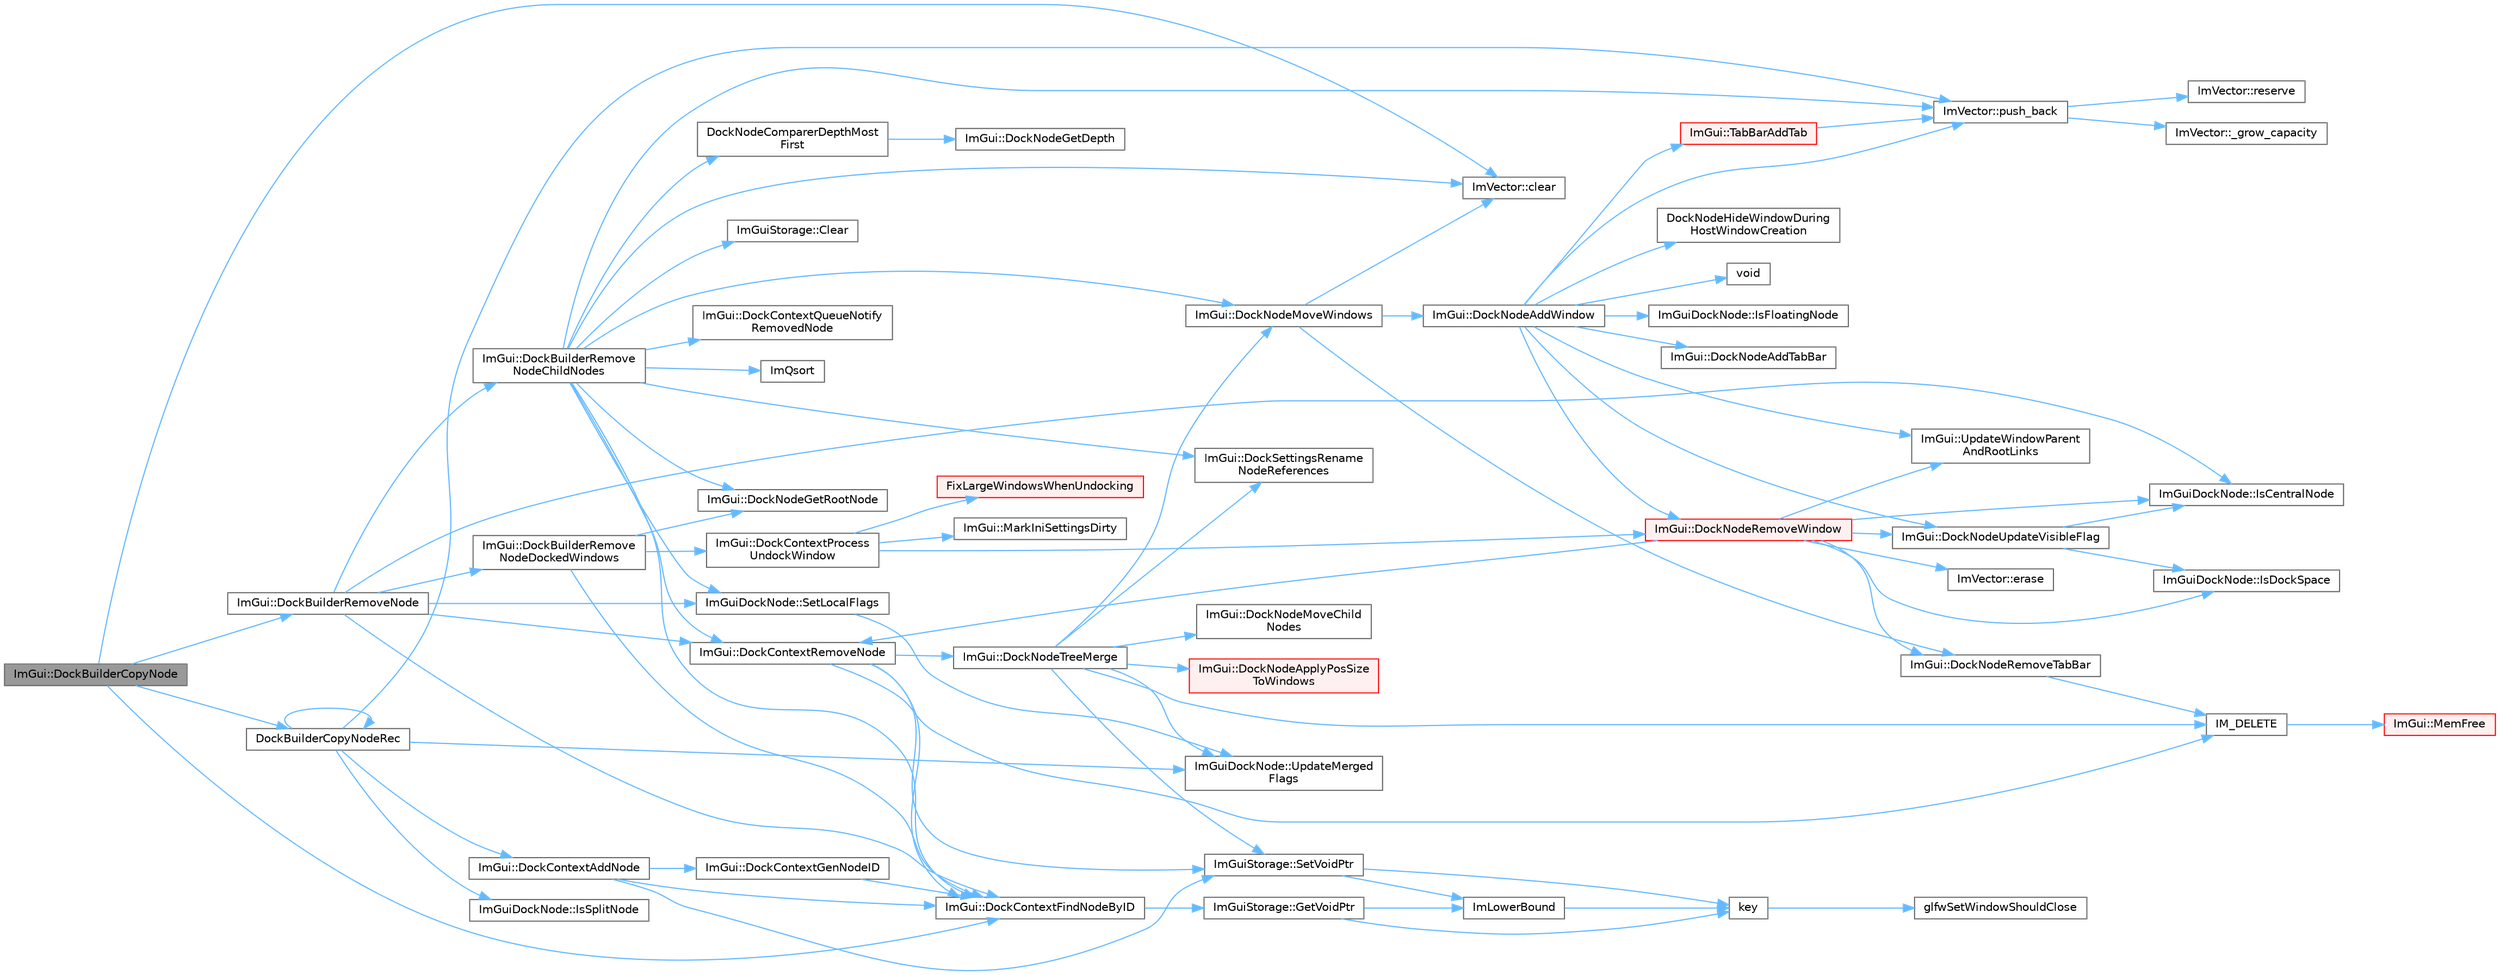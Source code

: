 digraph "ImGui::DockBuilderCopyNode"
{
 // LATEX_PDF_SIZE
  bgcolor="transparent";
  edge [fontname=Helvetica,fontsize=10,labelfontname=Helvetica,labelfontsize=10];
  node [fontname=Helvetica,fontsize=10,shape=box,height=0.2,width=0.4];
  rankdir="LR";
  Node1 [id="Node000001",label="ImGui::DockBuilderCopyNode",height=0.2,width=0.4,color="gray40", fillcolor="grey60", style="filled", fontcolor="black",tooltip=" "];
  Node1 -> Node2 [id="edge84_Node000001_Node000002",color="steelblue1",style="solid",tooltip=" "];
  Node2 [id="Node000002",label="ImVector::clear",height=0.2,width=0.4,color="grey40", fillcolor="white", style="filled",URL="$struct_im_vector.html#ae2d401b4ec5f1113cdb8edb5a61a38f7",tooltip=" "];
  Node1 -> Node3 [id="edge85_Node000001_Node000003",color="steelblue1",style="solid",tooltip=" "];
  Node3 [id="Node000003",label="DockBuilderCopyNodeRec",height=0.2,width=0.4,color="grey40", fillcolor="white", style="filled",URL="$imgui_8cpp.html#a48d8e4bfb5933e8ccec0e1e5671366d9",tooltip=" "];
  Node3 -> Node3 [id="edge86_Node000003_Node000003",color="steelblue1",style="solid",tooltip=" "];
  Node3 -> Node4 [id="edge87_Node000003_Node000004",color="steelblue1",style="solid",tooltip=" "];
  Node4 [id="Node000004",label="ImGui::DockContextAddNode",height=0.2,width=0.4,color="grey40", fillcolor="white", style="filled",URL="$namespace_im_gui.html#ab226cec3473d24f44fdb877b2f709c8d",tooltip=" "];
  Node4 -> Node5 [id="edge88_Node000004_Node000005",color="steelblue1",style="solid",tooltip=" "];
  Node5 [id="Node000005",label="ImGui::DockContextFindNodeByID",height=0.2,width=0.4,color="grey40", fillcolor="white", style="filled",URL="$namespace_im_gui.html#a52be73f2abd2d0320469ba138f7c6d59",tooltip=" "];
  Node5 -> Node6 [id="edge89_Node000005_Node000006",color="steelblue1",style="solid",tooltip=" "];
  Node6 [id="Node000006",label="ImGuiStorage::GetVoidPtr",height=0.2,width=0.4,color="grey40", fillcolor="white", style="filled",URL="$struct_im_gui_storage.html#aaf87a98ede89da09113b0189f6d878ca",tooltip=" "];
  Node6 -> Node7 [id="edge90_Node000006_Node000007",color="steelblue1",style="solid",tooltip=" "];
  Node7 [id="Node000007",label="ImLowerBound",height=0.2,width=0.4,color="grey40", fillcolor="white", style="filled",URL="$imgui_8cpp.html#a409bfd6de574854cd644636ea13b6a8a",tooltip=" "];
  Node7 -> Node8 [id="edge91_Node000007_Node000008",color="steelblue1",style="solid",tooltip=" "];
  Node8 [id="Node000008",label="key",height=0.2,width=0.4,color="grey40", fillcolor="white", style="filled",URL="$gears_8c.html#accd6b5b92b78666e36543412d4ac14cd",tooltip=" "];
  Node8 -> Node9 [id="edge92_Node000008_Node000009",color="steelblue1",style="solid",tooltip=" "];
  Node9 [id="Node000009",label="glfwSetWindowShouldClose",height=0.2,width=0.4,color="grey40", fillcolor="white", style="filled",URL="$group__window.html#ga1cadeda7a1e2f224e06a8415d30741aa",tooltip="Sets the close flag of the specified window."];
  Node6 -> Node8 [id="edge93_Node000006_Node000008",color="steelblue1",style="solid",tooltip=" "];
  Node4 -> Node10 [id="edge94_Node000004_Node000010",color="steelblue1",style="solid",tooltip=" "];
  Node10 [id="Node000010",label="ImGui::DockContextGenNodeID",height=0.2,width=0.4,color="grey40", fillcolor="white", style="filled",URL="$namespace_im_gui.html#ad16317022ea4095a886903d23e056fcb",tooltip=" "];
  Node10 -> Node5 [id="edge95_Node000010_Node000005",color="steelblue1",style="solid",tooltip=" "];
  Node4 -> Node11 [id="edge96_Node000004_Node000011",color="steelblue1",style="solid",tooltip=" "];
  Node11 [id="Node000011",label="ImGuiStorage::SetVoidPtr",height=0.2,width=0.4,color="grey40", fillcolor="white", style="filled",URL="$struct_im_gui_storage.html#a55f840086b3ec9cf63c67f02d159204a",tooltip=" "];
  Node11 -> Node7 [id="edge97_Node000011_Node000007",color="steelblue1",style="solid",tooltip=" "];
  Node11 -> Node8 [id="edge98_Node000011_Node000008",color="steelblue1",style="solid",tooltip=" "];
  Node3 -> Node12 [id="edge99_Node000003_Node000012",color="steelblue1",style="solid",tooltip=" "];
  Node12 [id="Node000012",label="ImGuiDockNode::IsSplitNode",height=0.2,width=0.4,color="grey40", fillcolor="white", style="filled",URL="$struct_im_gui_dock_node.html#af861ee38a5bc618e866e3c74117689b5",tooltip=" "];
  Node3 -> Node13 [id="edge100_Node000003_Node000013",color="steelblue1",style="solid",tooltip=" "];
  Node13 [id="Node000013",label="ImVector::push_back",height=0.2,width=0.4,color="grey40", fillcolor="white", style="filled",URL="$struct_im_vector.html#aab5df48e0711a48bd12f3206e08c4108",tooltip=" "];
  Node13 -> Node14 [id="edge101_Node000013_Node000014",color="steelblue1",style="solid",tooltip=" "];
  Node14 [id="Node000014",label="ImVector::_grow_capacity",height=0.2,width=0.4,color="grey40", fillcolor="white", style="filled",URL="$struct_im_vector.html#a3a097635d464b1b70dc7d59996a88b28",tooltip=" "];
  Node13 -> Node15 [id="edge102_Node000013_Node000015",color="steelblue1",style="solid",tooltip=" "];
  Node15 [id="Node000015",label="ImVector::reserve",height=0.2,width=0.4,color="grey40", fillcolor="white", style="filled",URL="$struct_im_vector.html#a0f14f5736c3372157856eebb67123b75",tooltip=" "];
  Node3 -> Node16 [id="edge103_Node000003_Node000016",color="steelblue1",style="solid",tooltip=" "];
  Node16 [id="Node000016",label="ImGuiDockNode::UpdateMerged\lFlags",height=0.2,width=0.4,color="grey40", fillcolor="white", style="filled",URL="$struct_im_gui_dock_node.html#a87a708d19b6f2e22c15d6d378c8b71e2",tooltip=" "];
  Node1 -> Node17 [id="edge104_Node000001_Node000017",color="steelblue1",style="solid",tooltip=" "];
  Node17 [id="Node000017",label="ImGui::DockBuilderRemoveNode",height=0.2,width=0.4,color="grey40", fillcolor="white", style="filled",URL="$namespace_im_gui.html#af3346b709d35d9fc7787f8c3a5ce4b52",tooltip=" "];
  Node17 -> Node18 [id="edge105_Node000017_Node000018",color="steelblue1",style="solid",tooltip=" "];
  Node18 [id="Node000018",label="ImGui::DockBuilderRemove\lNodeChildNodes",height=0.2,width=0.4,color="grey40", fillcolor="white", style="filled",URL="$namespace_im_gui.html#ab7bb6828e2ad6934e71d786c44bd37d4",tooltip=" "];
  Node18 -> Node19 [id="edge106_Node000018_Node000019",color="steelblue1",style="solid",tooltip=" "];
  Node19 [id="Node000019",label="ImGuiStorage::Clear",height=0.2,width=0.4,color="grey40", fillcolor="white", style="filled",URL="$struct_im_gui_storage.html#a72ceecfbca3d08df8c2a232b77890c20",tooltip=" "];
  Node18 -> Node2 [id="edge107_Node000018_Node000002",color="steelblue1",style="solid",tooltip=" "];
  Node18 -> Node5 [id="edge108_Node000018_Node000005",color="steelblue1",style="solid",tooltip=" "];
  Node18 -> Node20 [id="edge109_Node000018_Node000020",color="steelblue1",style="solid",tooltip=" "];
  Node20 [id="Node000020",label="ImGui::DockContextQueueNotify\lRemovedNode",height=0.2,width=0.4,color="grey40", fillcolor="white", style="filled",URL="$namespace_im_gui.html#a245a7fad7a768eceb4f3f1ebe3d34811",tooltip=" "];
  Node18 -> Node21 [id="edge110_Node000018_Node000021",color="steelblue1",style="solid",tooltip=" "];
  Node21 [id="Node000021",label="ImGui::DockContextRemoveNode",height=0.2,width=0.4,color="grey40", fillcolor="white", style="filled",URL="$namespace_im_gui.html#a69ff368895db4bdc84de9ff21b52fddc",tooltip=" "];
  Node21 -> Node5 [id="edge111_Node000021_Node000005",color="steelblue1",style="solid",tooltip=" "];
  Node21 -> Node22 [id="edge112_Node000021_Node000022",color="steelblue1",style="solid",tooltip=" "];
  Node22 [id="Node000022",label="ImGui::DockNodeTreeMerge",height=0.2,width=0.4,color="grey40", fillcolor="white", style="filled",URL="$namespace_im_gui.html#a973b84ddd0e62151719cb562847b1291",tooltip=" "];
  Node22 -> Node23 [id="edge113_Node000022_Node000023",color="steelblue1",style="solid",tooltip=" "];
  Node23 [id="Node000023",label="ImGui::DockNodeApplyPosSize\lToWindows",height=0.2,width=0.4,color="red", fillcolor="#FFF0F0", style="filled",URL="$namespace_im_gui.html#af879255fe0be69945ceff4b832026a71",tooltip=" "];
  Node22 -> Node27 [id="edge114_Node000022_Node000027",color="steelblue1",style="solid",tooltip=" "];
  Node27 [id="Node000027",label="ImGui::DockNodeMoveChild\lNodes",height=0.2,width=0.4,color="grey40", fillcolor="white", style="filled",URL="$namespace_im_gui.html#a7b90f51f0d3548a567fdc90a69035e0d",tooltip=" "];
  Node22 -> Node28 [id="edge115_Node000022_Node000028",color="steelblue1",style="solid",tooltip=" "];
  Node28 [id="Node000028",label="ImGui::DockNodeMoveWindows",height=0.2,width=0.4,color="grey40", fillcolor="white", style="filled",URL="$namespace_im_gui.html#a8f314ce935f9160d4bdde3ba8fe8d24f",tooltip=" "];
  Node28 -> Node2 [id="edge116_Node000028_Node000002",color="steelblue1",style="solid",tooltip=" "];
  Node28 -> Node29 [id="edge117_Node000028_Node000029",color="steelblue1",style="solid",tooltip=" "];
  Node29 [id="Node000029",label="ImGui::DockNodeAddWindow",height=0.2,width=0.4,color="grey40", fillcolor="white", style="filled",URL="$namespace_im_gui.html#a9ddcb5d005e4d92cbce85de08deae665",tooltip=" "];
  Node29 -> Node30 [id="edge118_Node000029_Node000030",color="steelblue1",style="solid",tooltip=" "];
  Node30 [id="Node000030",label="ImGui::DockNodeAddTabBar",height=0.2,width=0.4,color="grey40", fillcolor="white", style="filled",URL="$namespace_im_gui.html#ac621689d25d2aeeb45ee8a007080498d",tooltip=" "];
  Node29 -> Node31 [id="edge119_Node000029_Node000031",color="steelblue1",style="solid",tooltip=" "];
  Node31 [id="Node000031",label="DockNodeHideWindowDuring\lHostWindowCreation",height=0.2,width=0.4,color="grey40", fillcolor="white", style="filled",URL="$imgui_8cpp.html#a4fbdea00c388b92d697a9c15b033d221",tooltip=" "];
  Node29 -> Node32 [id="edge120_Node000029_Node000032",color="steelblue1",style="solid",tooltip=" "];
  Node32 [id="Node000032",label="ImGui::DockNodeRemoveWindow",height=0.2,width=0.4,color="red", fillcolor="#FFF0F0", style="filled",URL="$namespace_im_gui.html#a7707fcf2071bef8bb8681ed58b87c56e",tooltip=" "];
  Node32 -> Node21 [id="edge121_Node000032_Node000021",color="steelblue1",style="solid",tooltip=" "];
  Node32 -> Node33 [id="edge122_Node000032_Node000033",color="steelblue1",style="solid",tooltip=" "];
  Node33 [id="Node000033",label="ImGui::DockNodeRemoveTabBar",height=0.2,width=0.4,color="grey40", fillcolor="white", style="filled",URL="$namespace_im_gui.html#ad0e39bff5ef1bbdd6ba22c133f211da7",tooltip=" "];
  Node33 -> Node34 [id="edge123_Node000033_Node000034",color="steelblue1",style="solid",tooltip=" "];
  Node34 [id="Node000034",label="IM_DELETE",height=0.2,width=0.4,color="grey40", fillcolor="white", style="filled",URL="$imgui_8h.html#a3c856832c3fe1da8767a9353da3707e1",tooltip=" "];
  Node34 -> Node35 [id="edge124_Node000034_Node000035",color="steelblue1",style="solid",tooltip=" "];
  Node35 [id="Node000035",label="ImGui::MemFree",height=0.2,width=0.4,color="red", fillcolor="#FFF0F0", style="filled",URL="$namespace_im_gui.html#a269ec695c6e722ec3da85dae37f0675d",tooltip=" "];
  Node32 -> Node41 [id="edge125_Node000032_Node000041",color="steelblue1",style="solid",tooltip=" "];
  Node41 [id="Node000041",label="ImGui::DockNodeUpdateVisibleFlag",height=0.2,width=0.4,color="grey40", fillcolor="white", style="filled",URL="$namespace_im_gui.html#a42a888a71f6295199994f5c3aa65f9d6",tooltip=" "];
  Node41 -> Node42 [id="edge126_Node000041_Node000042",color="steelblue1",style="solid",tooltip=" "];
  Node42 [id="Node000042",label="ImGuiDockNode::IsCentralNode",height=0.2,width=0.4,color="grey40", fillcolor="white", style="filled",URL="$struct_im_gui_dock_node.html#a65a6bb0809083aef0edbf937c90b83f6",tooltip=" "];
  Node41 -> Node43 [id="edge127_Node000041_Node000043",color="steelblue1",style="solid",tooltip=" "];
  Node43 [id="Node000043",label="ImGuiDockNode::IsDockSpace",height=0.2,width=0.4,color="grey40", fillcolor="white", style="filled",URL="$struct_im_gui_dock_node.html#a2f06798d0770e6894d27ec776b5d7538",tooltip=" "];
  Node32 -> Node44 [id="edge128_Node000032_Node000044",color="steelblue1",style="solid",tooltip=" "];
  Node44 [id="Node000044",label="ImVector::erase",height=0.2,width=0.4,color="grey40", fillcolor="white", style="filled",URL="$struct_im_vector.html#a2f88ac70791f2da6d4168d7b29f38f1e",tooltip=" "];
  Node32 -> Node42 [id="edge129_Node000032_Node000042",color="steelblue1",style="solid",tooltip=" "];
  Node32 -> Node43 [id="edge130_Node000032_Node000043",color="steelblue1",style="solid",tooltip=" "];
  Node32 -> Node47 [id="edge131_Node000032_Node000047",color="steelblue1",style="solid",tooltip=" "];
  Node47 [id="Node000047",label="ImGui::UpdateWindowParent\lAndRootLinks",height=0.2,width=0.4,color="grey40", fillcolor="white", style="filled",URL="$namespace_im_gui.html#a85d7262320ed7ce8e40863b99f8db4a3",tooltip=" "];
  Node29 -> Node41 [id="edge132_Node000029_Node000041",color="steelblue1",style="solid",tooltip=" "];
  Node29 -> Node48 [id="edge133_Node000029_Node000048",color="steelblue1",style="solid",tooltip=" "];
  Node48 [id="Node000048",label="ImGuiDockNode::IsFloatingNode",height=0.2,width=0.4,color="grey40", fillcolor="white", style="filled",URL="$struct_im_gui_dock_node.html#a65218fbb8d4629246096dd8fe5d1f219",tooltip=" "];
  Node29 -> Node13 [id="edge134_Node000029_Node000013",color="steelblue1",style="solid",tooltip=" "];
  Node29 -> Node49 [id="edge135_Node000029_Node000049",color="steelblue1",style="solid",tooltip=" "];
  Node49 [id="Node000049",label="ImGui::TabBarAddTab",height=0.2,width=0.4,color="red", fillcolor="#FFF0F0", style="filled",URL="$namespace_im_gui.html#ad351241dc857097a48c74669249b3c04",tooltip=" "];
  Node49 -> Node13 [id="edge136_Node000049_Node000013",color="steelblue1",style="solid",tooltip=" "];
  Node29 -> Node47 [id="edge137_Node000029_Node000047",color="steelblue1",style="solid",tooltip=" "];
  Node29 -> Node50 [id="edge138_Node000029_Node000050",color="steelblue1",style="solid",tooltip=" "];
  Node50 [id="Node000050",label="void",height=0.2,width=0.4,color="grey40", fillcolor="white", style="filled",URL="$mimalloc_8h.html#a9d6d8aef94ac19034a5f163606f84830",tooltip=" "];
  Node28 -> Node33 [id="edge139_Node000028_Node000033",color="steelblue1",style="solid",tooltip=" "];
  Node22 -> Node51 [id="edge140_Node000022_Node000051",color="steelblue1",style="solid",tooltip=" "];
  Node51 [id="Node000051",label="ImGui::DockSettingsRename\lNodeReferences",height=0.2,width=0.4,color="grey40", fillcolor="white", style="filled",URL="$namespace_im_gui.html#a62a4dbebb5015352589459596f16b26c",tooltip=" "];
  Node22 -> Node34 [id="edge141_Node000022_Node000034",color="steelblue1",style="solid",tooltip=" "];
  Node22 -> Node11 [id="edge142_Node000022_Node000011",color="steelblue1",style="solid",tooltip=" "];
  Node22 -> Node16 [id="edge143_Node000022_Node000016",color="steelblue1",style="solid",tooltip=" "];
  Node21 -> Node34 [id="edge144_Node000021_Node000034",color="steelblue1",style="solid",tooltip=" "];
  Node21 -> Node11 [id="edge145_Node000021_Node000011",color="steelblue1",style="solid",tooltip=" "];
  Node18 -> Node52 [id="edge146_Node000018_Node000052",color="steelblue1",style="solid",tooltip=" "];
  Node52 [id="Node000052",label="DockNodeComparerDepthMost\lFirst",height=0.2,width=0.4,color="grey40", fillcolor="white", style="filled",URL="$imgui_8cpp.html#a2e9fc7cde01f486e4dd9f6b2c458fd4a",tooltip=" "];
  Node52 -> Node53 [id="edge147_Node000052_Node000053",color="steelblue1",style="solid",tooltip=" "];
  Node53 [id="Node000053",label="ImGui::DockNodeGetDepth",height=0.2,width=0.4,color="grey40", fillcolor="white", style="filled",URL="$namespace_im_gui.html#a65fa5ced49b0a2b865875627ad93a133",tooltip=" "];
  Node18 -> Node54 [id="edge148_Node000018_Node000054",color="steelblue1",style="solid",tooltip=" "];
  Node54 [id="Node000054",label="ImGui::DockNodeGetRootNode",height=0.2,width=0.4,color="grey40", fillcolor="white", style="filled",URL="$namespace_im_gui.html#ab52284ace3da5320ccc6e29ea8781aaa",tooltip=" "];
  Node18 -> Node28 [id="edge149_Node000018_Node000028",color="steelblue1",style="solid",tooltip=" "];
  Node18 -> Node51 [id="edge150_Node000018_Node000051",color="steelblue1",style="solid",tooltip=" "];
  Node18 -> Node55 [id="edge151_Node000018_Node000055",color="steelblue1",style="solid",tooltip=" "];
  Node55 [id="Node000055",label="ImQsort",height=0.2,width=0.4,color="grey40", fillcolor="white", style="filled",URL="$imgui__internal_8h.html#a75cd0ec18686a171e74b1726b5ddf893",tooltip=" "];
  Node18 -> Node13 [id="edge152_Node000018_Node000013",color="steelblue1",style="solid",tooltip=" "];
  Node18 -> Node56 [id="edge153_Node000018_Node000056",color="steelblue1",style="solid",tooltip=" "];
  Node56 [id="Node000056",label="ImGuiDockNode::SetLocalFlags",height=0.2,width=0.4,color="grey40", fillcolor="white", style="filled",URL="$struct_im_gui_dock_node.html#affa7ac110122432f2b73d82b64e932b3",tooltip=" "];
  Node56 -> Node16 [id="edge154_Node000056_Node000016",color="steelblue1",style="solid",tooltip=" "];
  Node17 -> Node57 [id="edge155_Node000017_Node000057",color="steelblue1",style="solid",tooltip=" "];
  Node57 [id="Node000057",label="ImGui::DockBuilderRemove\lNodeDockedWindows",height=0.2,width=0.4,color="grey40", fillcolor="white", style="filled",URL="$namespace_im_gui.html#adccce6b807a47b502671cf1a8bc02f8b",tooltip=" "];
  Node57 -> Node5 [id="edge156_Node000057_Node000005",color="steelblue1",style="solid",tooltip=" "];
  Node57 -> Node58 [id="edge157_Node000057_Node000058",color="steelblue1",style="solid",tooltip=" "];
  Node58 [id="Node000058",label="ImGui::DockContextProcess\lUndockWindow",height=0.2,width=0.4,color="grey40", fillcolor="white", style="filled",URL="$namespace_im_gui.html#a8c76fa37695285817c21f42f1be1bcbb",tooltip=" "];
  Node58 -> Node32 [id="edge158_Node000058_Node000032",color="steelblue1",style="solid",tooltip=" "];
  Node58 -> Node59 [id="edge159_Node000058_Node000059",color="steelblue1",style="solid",tooltip=" "];
  Node59 [id="Node000059",label="FixLargeWindowsWhenUndocking",height=0.2,width=0.4,color="red", fillcolor="#FFF0F0", style="filled",URL="$imgui_8cpp.html#afebb3a456355d3a04503bc1be3ec0308",tooltip=" "];
  Node58 -> Node63 [id="edge160_Node000058_Node000063",color="steelblue1",style="solid",tooltip=" "];
  Node63 [id="Node000063",label="ImGui::MarkIniSettingsDirty",height=0.2,width=0.4,color="grey40", fillcolor="white", style="filled",URL="$namespace_im_gui.html#aee9b660c1d6786c00fc47c71c66eb1eb",tooltip=" "];
  Node57 -> Node54 [id="edge161_Node000057_Node000054",color="steelblue1",style="solid",tooltip=" "];
  Node17 -> Node5 [id="edge162_Node000017_Node000005",color="steelblue1",style="solid",tooltip=" "];
  Node17 -> Node21 [id="edge163_Node000017_Node000021",color="steelblue1",style="solid",tooltip=" "];
  Node17 -> Node42 [id="edge164_Node000017_Node000042",color="steelblue1",style="solid",tooltip=" "];
  Node17 -> Node56 [id="edge165_Node000017_Node000056",color="steelblue1",style="solid",tooltip=" "];
  Node1 -> Node5 [id="edge166_Node000001_Node000005",color="steelblue1",style="solid",tooltip=" "];
}

